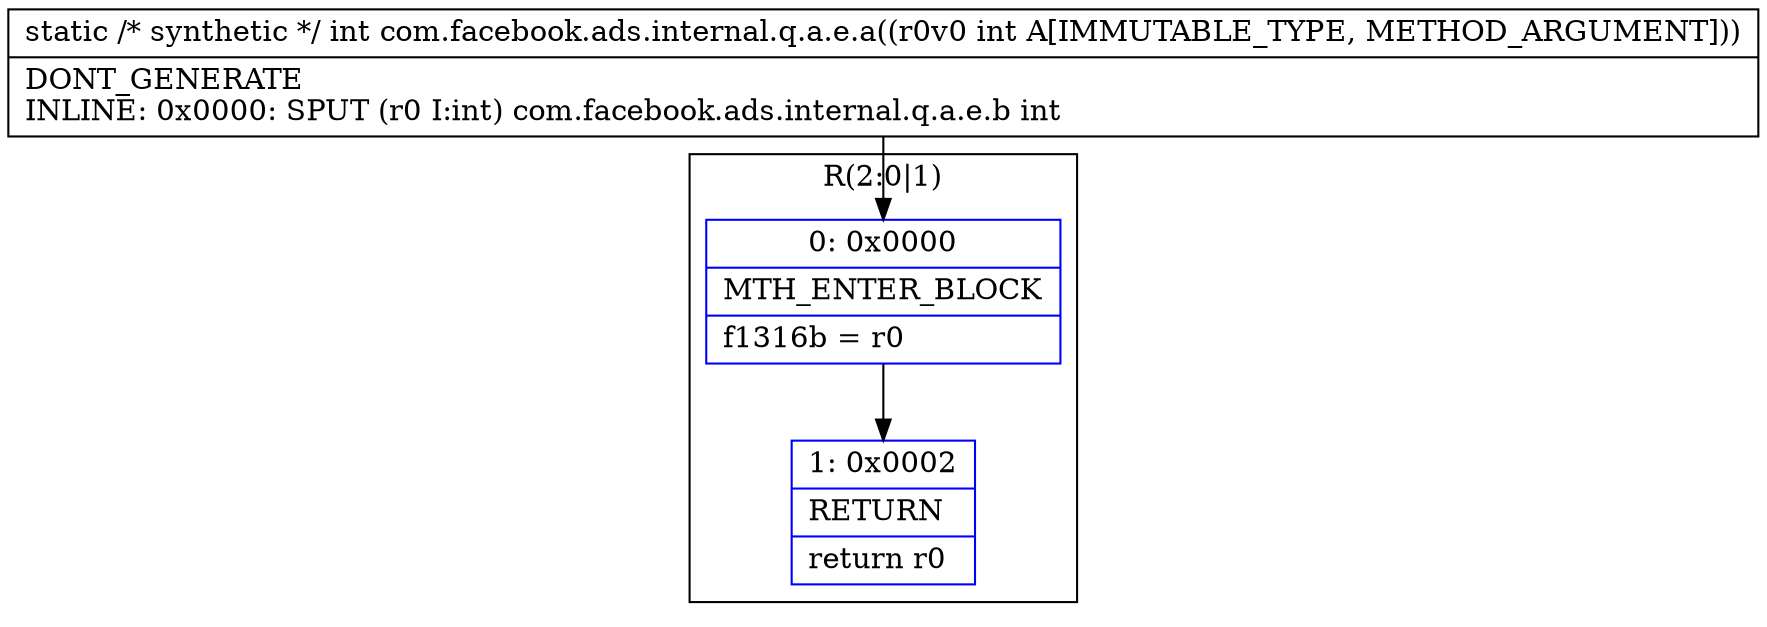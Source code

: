 digraph "CFG forcom.facebook.ads.internal.q.a.e.a(I)I" {
subgraph cluster_Region_480547148 {
label = "R(2:0|1)";
node [shape=record,color=blue];
Node_0 [shape=record,label="{0\:\ 0x0000|MTH_ENTER_BLOCK\l|f1316b = r0\l}"];
Node_1 [shape=record,label="{1\:\ 0x0002|RETURN\l|return r0\l}"];
}
MethodNode[shape=record,label="{static \/* synthetic *\/ int com.facebook.ads.internal.q.a.e.a((r0v0 int A[IMMUTABLE_TYPE, METHOD_ARGUMENT]))  | DONT_GENERATE\lINLINE: 0x0000: SPUT  (r0 I:int) com.facebook.ads.internal.q.a.e.b int\l}"];
MethodNode -> Node_0;
Node_0 -> Node_1;
}

